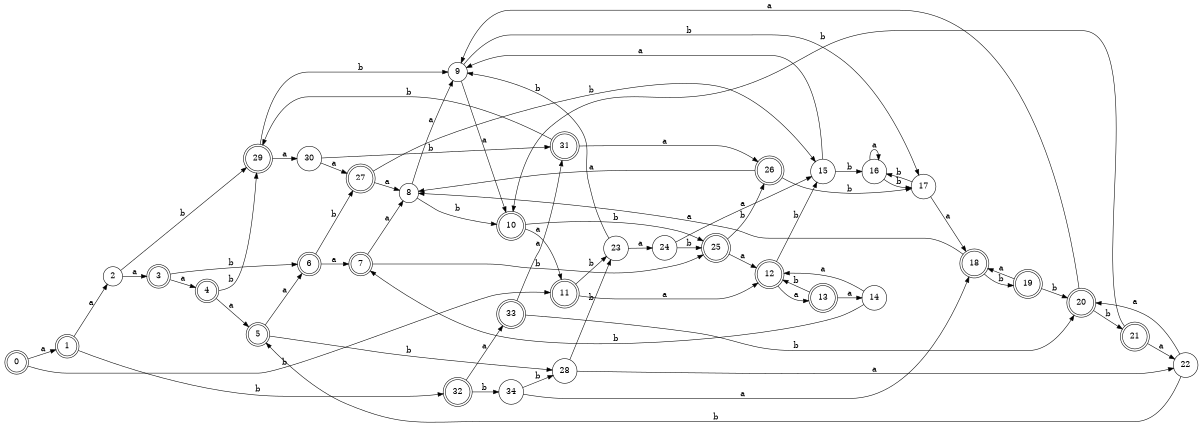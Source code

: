 digraph n28_3 {
__start0 [label="" shape="none"];

rankdir=LR;
size="8,5";

s0 [style="rounded,filled", color="black", fillcolor="white" shape="doublecircle", label="0"];
s1 [style="rounded,filled", color="black", fillcolor="white" shape="doublecircle", label="1"];
s2 [style="filled", color="black", fillcolor="white" shape="circle", label="2"];
s3 [style="rounded,filled", color="black", fillcolor="white" shape="doublecircle", label="3"];
s4 [style="rounded,filled", color="black", fillcolor="white" shape="doublecircle", label="4"];
s5 [style="rounded,filled", color="black", fillcolor="white" shape="doublecircle", label="5"];
s6 [style="rounded,filled", color="black", fillcolor="white" shape="doublecircle", label="6"];
s7 [style="rounded,filled", color="black", fillcolor="white" shape="doublecircle", label="7"];
s8 [style="filled", color="black", fillcolor="white" shape="circle", label="8"];
s9 [style="filled", color="black", fillcolor="white" shape="circle", label="9"];
s10 [style="rounded,filled", color="black", fillcolor="white" shape="doublecircle", label="10"];
s11 [style="rounded,filled", color="black", fillcolor="white" shape="doublecircle", label="11"];
s12 [style="rounded,filled", color="black", fillcolor="white" shape="doublecircle", label="12"];
s13 [style="rounded,filled", color="black", fillcolor="white" shape="doublecircle", label="13"];
s14 [style="filled", color="black", fillcolor="white" shape="circle", label="14"];
s15 [style="filled", color="black", fillcolor="white" shape="circle", label="15"];
s16 [style="filled", color="black", fillcolor="white" shape="circle", label="16"];
s17 [style="filled", color="black", fillcolor="white" shape="circle", label="17"];
s18 [style="rounded,filled", color="black", fillcolor="white" shape="doublecircle", label="18"];
s19 [style="rounded,filled", color="black", fillcolor="white" shape="doublecircle", label="19"];
s20 [style="rounded,filled", color="black", fillcolor="white" shape="doublecircle", label="20"];
s21 [style="rounded,filled", color="black", fillcolor="white" shape="doublecircle", label="21"];
s22 [style="filled", color="black", fillcolor="white" shape="circle", label="22"];
s23 [style="filled", color="black", fillcolor="white" shape="circle", label="23"];
s24 [style="filled", color="black", fillcolor="white" shape="circle", label="24"];
s25 [style="rounded,filled", color="black", fillcolor="white" shape="doublecircle", label="25"];
s26 [style="rounded,filled", color="black", fillcolor="white" shape="doublecircle", label="26"];
s27 [style="rounded,filled", color="black", fillcolor="white" shape="doublecircle", label="27"];
s28 [style="filled", color="black", fillcolor="white" shape="circle", label="28"];
s29 [style="rounded,filled", color="black", fillcolor="white" shape="doublecircle", label="29"];
s30 [style="filled", color="black", fillcolor="white" shape="circle", label="30"];
s31 [style="rounded,filled", color="black", fillcolor="white" shape="doublecircle", label="31"];
s32 [style="rounded,filled", color="black", fillcolor="white" shape="doublecircle", label="32"];
s33 [style="rounded,filled", color="black", fillcolor="white" shape="doublecircle", label="33"];
s34 [style="filled", color="black", fillcolor="white" shape="circle", label="34"];
s0 -> s1 [label="a"];
s0 -> s11 [label="b"];
s1 -> s2 [label="a"];
s1 -> s32 [label="b"];
s2 -> s3 [label="a"];
s2 -> s29 [label="b"];
s3 -> s4 [label="a"];
s3 -> s6 [label="b"];
s4 -> s5 [label="a"];
s4 -> s29 [label="b"];
s5 -> s6 [label="a"];
s5 -> s28 [label="b"];
s6 -> s7 [label="a"];
s6 -> s27 [label="b"];
s7 -> s8 [label="a"];
s7 -> s25 [label="b"];
s8 -> s9 [label="a"];
s8 -> s10 [label="b"];
s9 -> s10 [label="a"];
s9 -> s17 [label="b"];
s10 -> s11 [label="a"];
s10 -> s25 [label="b"];
s11 -> s12 [label="a"];
s11 -> s23 [label="b"];
s12 -> s13 [label="a"];
s12 -> s15 [label="b"];
s13 -> s14 [label="a"];
s13 -> s12 [label="b"];
s14 -> s12 [label="a"];
s14 -> s7 [label="b"];
s15 -> s9 [label="a"];
s15 -> s16 [label="b"];
s16 -> s16 [label="a"];
s16 -> s17 [label="b"];
s17 -> s18 [label="a"];
s17 -> s16 [label="b"];
s18 -> s8 [label="a"];
s18 -> s19 [label="b"];
s19 -> s18 [label="a"];
s19 -> s20 [label="b"];
s20 -> s9 [label="a"];
s20 -> s21 [label="b"];
s21 -> s22 [label="a"];
s21 -> s10 [label="b"];
s22 -> s20 [label="a"];
s22 -> s5 [label="b"];
s23 -> s24 [label="a"];
s23 -> s9 [label="b"];
s24 -> s15 [label="a"];
s24 -> s25 [label="b"];
s25 -> s12 [label="a"];
s25 -> s26 [label="b"];
s26 -> s8 [label="a"];
s26 -> s17 [label="b"];
s27 -> s8 [label="a"];
s27 -> s15 [label="b"];
s28 -> s22 [label="a"];
s28 -> s23 [label="b"];
s29 -> s30 [label="a"];
s29 -> s9 [label="b"];
s30 -> s27 [label="a"];
s30 -> s31 [label="b"];
s31 -> s26 [label="a"];
s31 -> s29 [label="b"];
s32 -> s33 [label="a"];
s32 -> s34 [label="b"];
s33 -> s31 [label="a"];
s33 -> s20 [label="b"];
s34 -> s18 [label="a"];
s34 -> s28 [label="b"];

}